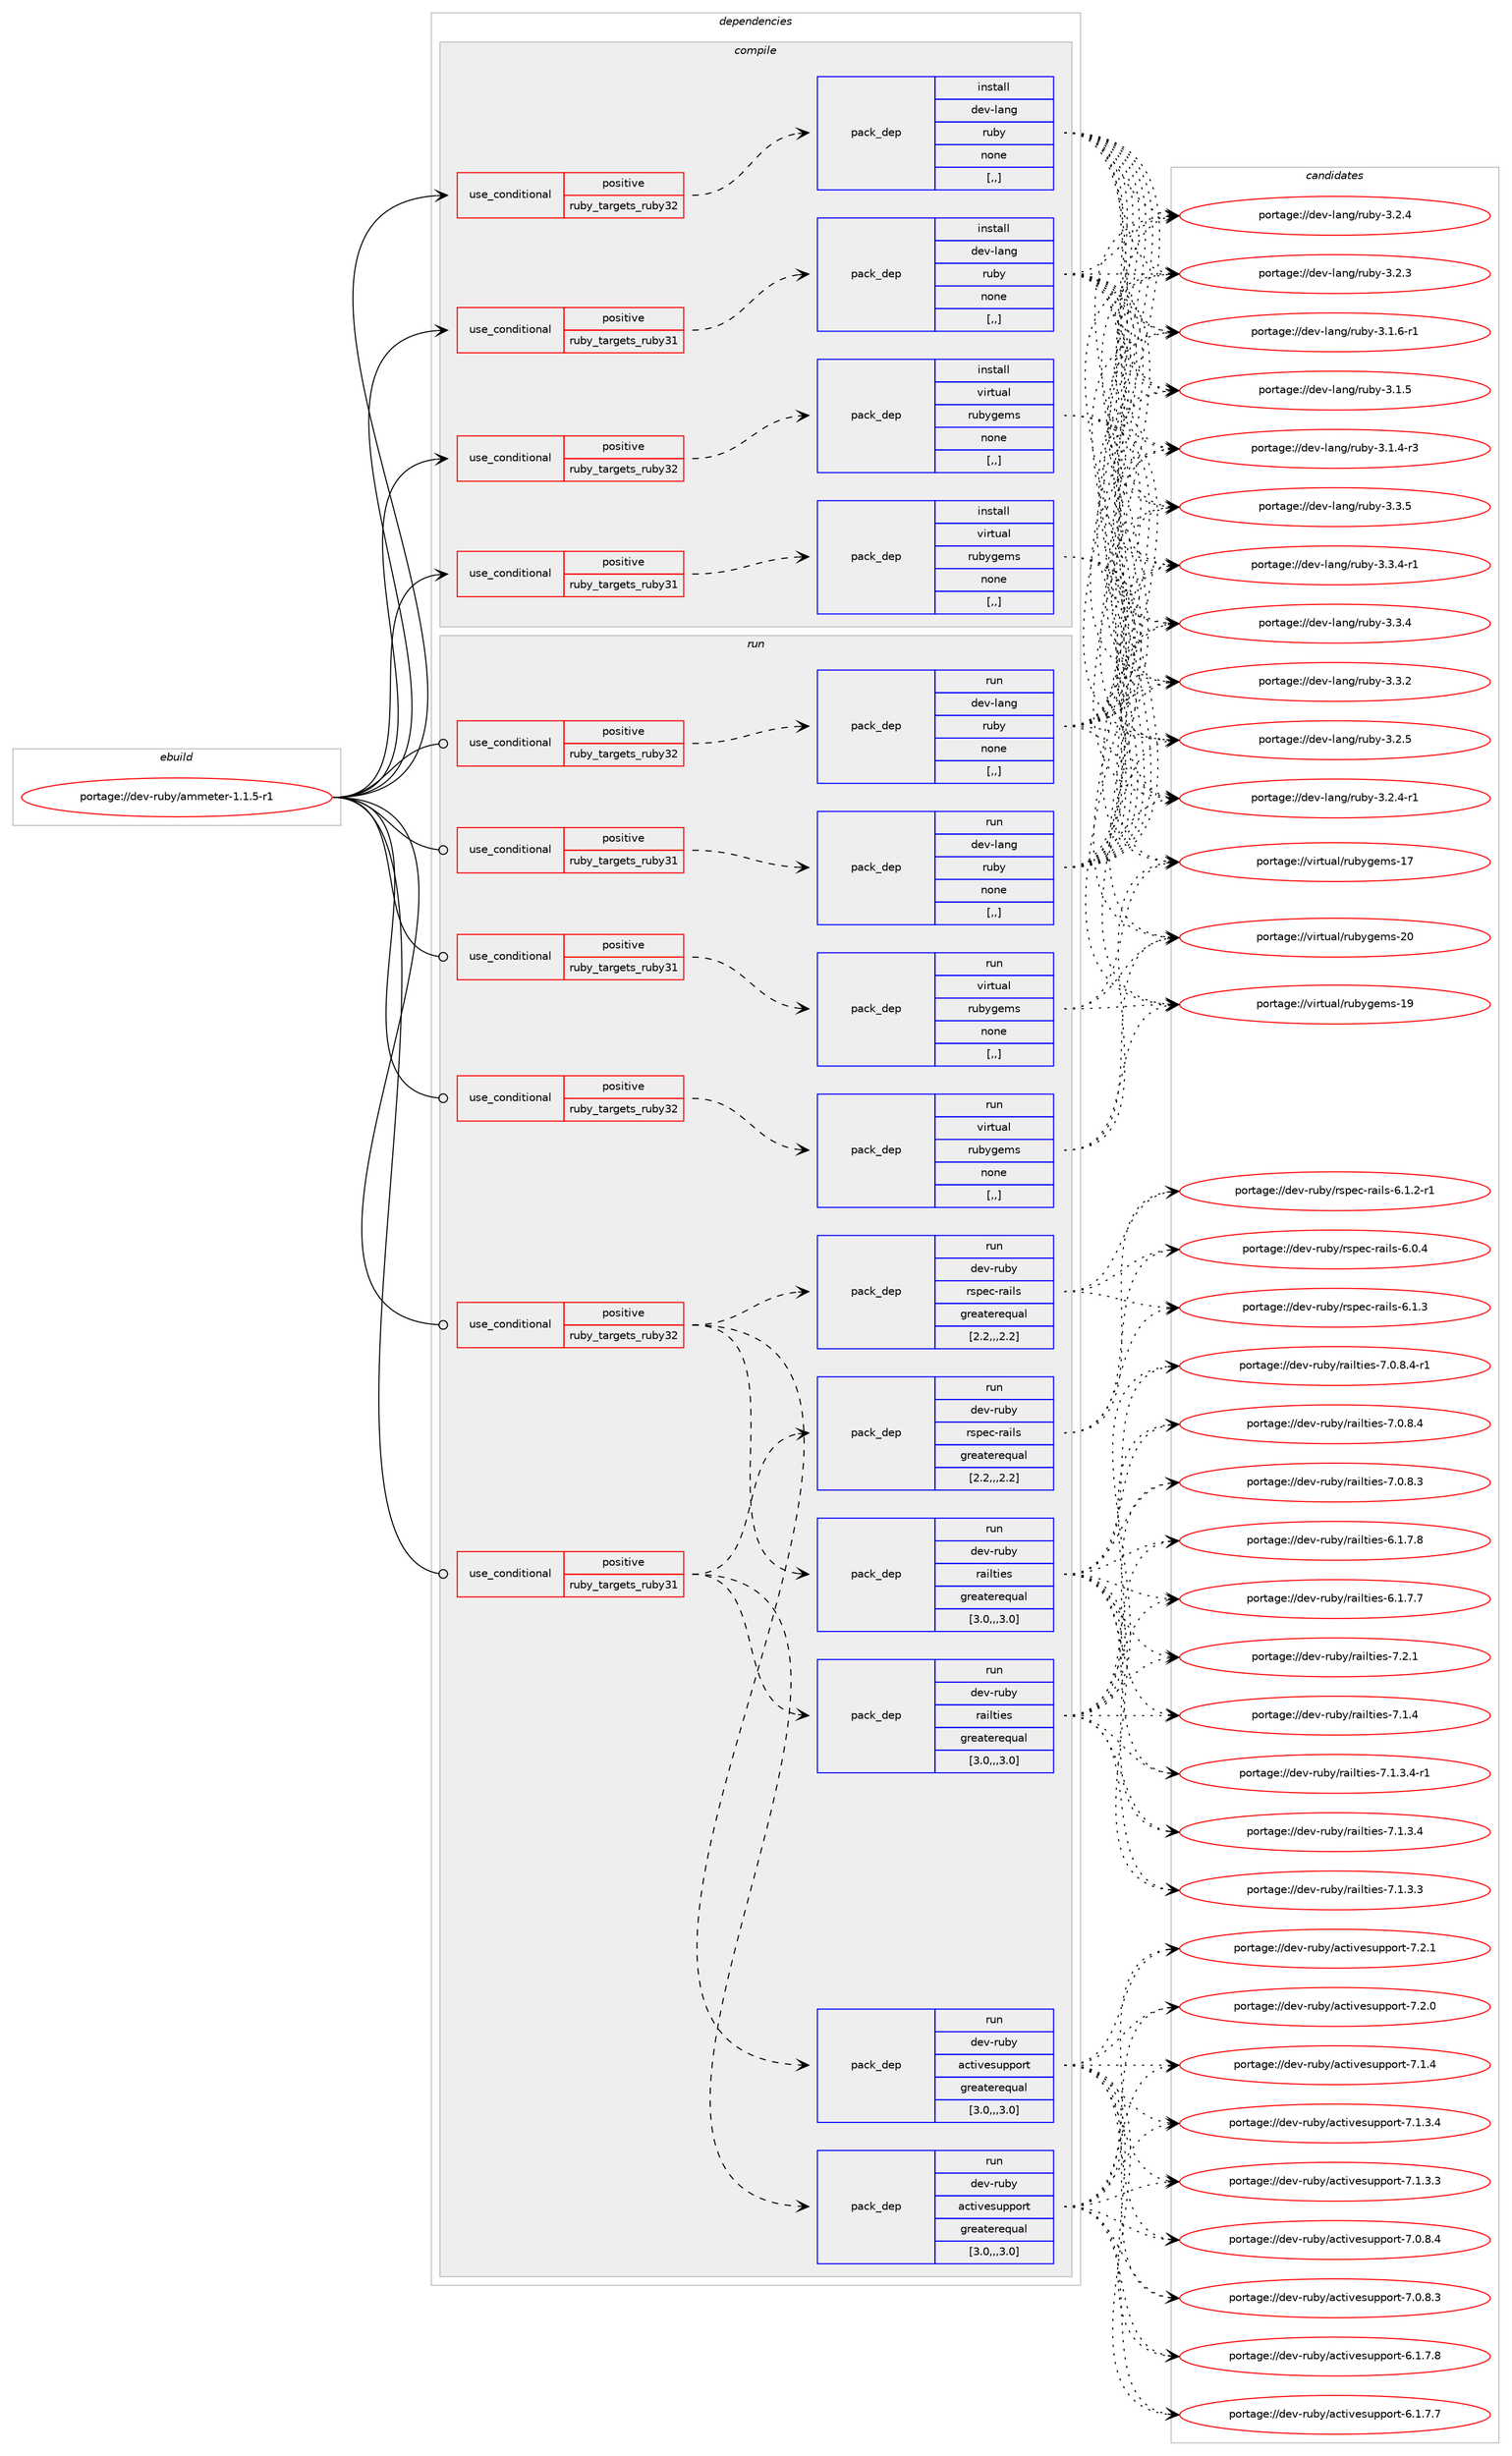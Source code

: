 digraph prolog {

# *************
# Graph options
# *************

newrank=true;
concentrate=true;
compound=true;
graph [rankdir=LR,fontname=Helvetica,fontsize=10,ranksep=1.5];#, ranksep=2.5, nodesep=0.2];
edge  [arrowhead=vee];
node  [fontname=Helvetica,fontsize=10];

# **********
# The ebuild
# **********

subgraph cluster_leftcol {
color=gray;
label=<<i>ebuild</i>>;
id [label="portage://dev-ruby/ammeter-1.1.5-r1", color=red, width=4, href="../dev-ruby/ammeter-1.1.5-r1.svg"];
}

# ****************
# The dependencies
# ****************

subgraph cluster_midcol {
color=gray;
label=<<i>dependencies</i>>;
subgraph cluster_compile {
fillcolor="#eeeeee";
style=filled;
label=<<i>compile</i>>;
subgraph cond174965 {
dependency671709 [label=<<TABLE BORDER="0" CELLBORDER="1" CELLSPACING="0" CELLPADDING="4"><TR><TD ROWSPAN="3" CELLPADDING="10">use_conditional</TD></TR><TR><TD>positive</TD></TR><TR><TD>ruby_targets_ruby31</TD></TR></TABLE>>, shape=none, color=red];
subgraph pack491863 {
dependency671710 [label=<<TABLE BORDER="0" CELLBORDER="1" CELLSPACING="0" CELLPADDING="4" WIDTH="220"><TR><TD ROWSPAN="6" CELLPADDING="30">pack_dep</TD></TR><TR><TD WIDTH="110">install</TD></TR><TR><TD>dev-lang</TD></TR><TR><TD>ruby</TD></TR><TR><TD>none</TD></TR><TR><TD>[,,]</TD></TR></TABLE>>, shape=none, color=blue];
}
dependency671709:e -> dependency671710:w [weight=20,style="dashed",arrowhead="vee"];
}
id:e -> dependency671709:w [weight=20,style="solid",arrowhead="vee"];
subgraph cond174966 {
dependency671711 [label=<<TABLE BORDER="0" CELLBORDER="1" CELLSPACING="0" CELLPADDING="4"><TR><TD ROWSPAN="3" CELLPADDING="10">use_conditional</TD></TR><TR><TD>positive</TD></TR><TR><TD>ruby_targets_ruby31</TD></TR></TABLE>>, shape=none, color=red];
subgraph pack491864 {
dependency671712 [label=<<TABLE BORDER="0" CELLBORDER="1" CELLSPACING="0" CELLPADDING="4" WIDTH="220"><TR><TD ROWSPAN="6" CELLPADDING="30">pack_dep</TD></TR><TR><TD WIDTH="110">install</TD></TR><TR><TD>virtual</TD></TR><TR><TD>rubygems</TD></TR><TR><TD>none</TD></TR><TR><TD>[,,]</TD></TR></TABLE>>, shape=none, color=blue];
}
dependency671711:e -> dependency671712:w [weight=20,style="dashed",arrowhead="vee"];
}
id:e -> dependency671711:w [weight=20,style="solid",arrowhead="vee"];
subgraph cond174967 {
dependency671713 [label=<<TABLE BORDER="0" CELLBORDER="1" CELLSPACING="0" CELLPADDING="4"><TR><TD ROWSPAN="3" CELLPADDING="10">use_conditional</TD></TR><TR><TD>positive</TD></TR><TR><TD>ruby_targets_ruby32</TD></TR></TABLE>>, shape=none, color=red];
subgraph pack491865 {
dependency671714 [label=<<TABLE BORDER="0" CELLBORDER="1" CELLSPACING="0" CELLPADDING="4" WIDTH="220"><TR><TD ROWSPAN="6" CELLPADDING="30">pack_dep</TD></TR><TR><TD WIDTH="110">install</TD></TR><TR><TD>dev-lang</TD></TR><TR><TD>ruby</TD></TR><TR><TD>none</TD></TR><TR><TD>[,,]</TD></TR></TABLE>>, shape=none, color=blue];
}
dependency671713:e -> dependency671714:w [weight=20,style="dashed",arrowhead="vee"];
}
id:e -> dependency671713:w [weight=20,style="solid",arrowhead="vee"];
subgraph cond174968 {
dependency671715 [label=<<TABLE BORDER="0" CELLBORDER="1" CELLSPACING="0" CELLPADDING="4"><TR><TD ROWSPAN="3" CELLPADDING="10">use_conditional</TD></TR><TR><TD>positive</TD></TR><TR><TD>ruby_targets_ruby32</TD></TR></TABLE>>, shape=none, color=red];
subgraph pack491866 {
dependency671716 [label=<<TABLE BORDER="0" CELLBORDER="1" CELLSPACING="0" CELLPADDING="4" WIDTH="220"><TR><TD ROWSPAN="6" CELLPADDING="30">pack_dep</TD></TR><TR><TD WIDTH="110">install</TD></TR><TR><TD>virtual</TD></TR><TR><TD>rubygems</TD></TR><TR><TD>none</TD></TR><TR><TD>[,,]</TD></TR></TABLE>>, shape=none, color=blue];
}
dependency671715:e -> dependency671716:w [weight=20,style="dashed",arrowhead="vee"];
}
id:e -> dependency671715:w [weight=20,style="solid",arrowhead="vee"];
}
subgraph cluster_compileandrun {
fillcolor="#eeeeee";
style=filled;
label=<<i>compile and run</i>>;
}
subgraph cluster_run {
fillcolor="#eeeeee";
style=filled;
label=<<i>run</i>>;
subgraph cond174969 {
dependency671717 [label=<<TABLE BORDER="0" CELLBORDER="1" CELLSPACING="0" CELLPADDING="4"><TR><TD ROWSPAN="3" CELLPADDING="10">use_conditional</TD></TR><TR><TD>positive</TD></TR><TR><TD>ruby_targets_ruby31</TD></TR></TABLE>>, shape=none, color=red];
subgraph pack491867 {
dependency671718 [label=<<TABLE BORDER="0" CELLBORDER="1" CELLSPACING="0" CELLPADDING="4" WIDTH="220"><TR><TD ROWSPAN="6" CELLPADDING="30">pack_dep</TD></TR><TR><TD WIDTH="110">run</TD></TR><TR><TD>dev-lang</TD></TR><TR><TD>ruby</TD></TR><TR><TD>none</TD></TR><TR><TD>[,,]</TD></TR></TABLE>>, shape=none, color=blue];
}
dependency671717:e -> dependency671718:w [weight=20,style="dashed",arrowhead="vee"];
}
id:e -> dependency671717:w [weight=20,style="solid",arrowhead="odot"];
subgraph cond174970 {
dependency671719 [label=<<TABLE BORDER="0" CELLBORDER="1" CELLSPACING="0" CELLPADDING="4"><TR><TD ROWSPAN="3" CELLPADDING="10">use_conditional</TD></TR><TR><TD>positive</TD></TR><TR><TD>ruby_targets_ruby31</TD></TR></TABLE>>, shape=none, color=red];
subgraph pack491868 {
dependency671720 [label=<<TABLE BORDER="0" CELLBORDER="1" CELLSPACING="0" CELLPADDING="4" WIDTH="220"><TR><TD ROWSPAN="6" CELLPADDING="30">pack_dep</TD></TR><TR><TD WIDTH="110">run</TD></TR><TR><TD>dev-ruby</TD></TR><TR><TD>activesupport</TD></TR><TR><TD>greaterequal</TD></TR><TR><TD>[3.0,,,3.0]</TD></TR></TABLE>>, shape=none, color=blue];
}
dependency671719:e -> dependency671720:w [weight=20,style="dashed",arrowhead="vee"];
subgraph pack491869 {
dependency671721 [label=<<TABLE BORDER="0" CELLBORDER="1" CELLSPACING="0" CELLPADDING="4" WIDTH="220"><TR><TD ROWSPAN="6" CELLPADDING="30">pack_dep</TD></TR><TR><TD WIDTH="110">run</TD></TR><TR><TD>dev-ruby</TD></TR><TR><TD>railties</TD></TR><TR><TD>greaterequal</TD></TR><TR><TD>[3.0,,,3.0]</TD></TR></TABLE>>, shape=none, color=blue];
}
dependency671719:e -> dependency671721:w [weight=20,style="dashed",arrowhead="vee"];
subgraph pack491870 {
dependency671722 [label=<<TABLE BORDER="0" CELLBORDER="1" CELLSPACING="0" CELLPADDING="4" WIDTH="220"><TR><TD ROWSPAN="6" CELLPADDING="30">pack_dep</TD></TR><TR><TD WIDTH="110">run</TD></TR><TR><TD>dev-ruby</TD></TR><TR><TD>rspec-rails</TD></TR><TR><TD>greaterequal</TD></TR><TR><TD>[2.2,,,2.2]</TD></TR></TABLE>>, shape=none, color=blue];
}
dependency671719:e -> dependency671722:w [weight=20,style="dashed",arrowhead="vee"];
}
id:e -> dependency671719:w [weight=20,style="solid",arrowhead="odot"];
subgraph cond174971 {
dependency671723 [label=<<TABLE BORDER="0" CELLBORDER="1" CELLSPACING="0" CELLPADDING="4"><TR><TD ROWSPAN="3" CELLPADDING="10">use_conditional</TD></TR><TR><TD>positive</TD></TR><TR><TD>ruby_targets_ruby31</TD></TR></TABLE>>, shape=none, color=red];
subgraph pack491871 {
dependency671724 [label=<<TABLE BORDER="0" CELLBORDER="1" CELLSPACING="0" CELLPADDING="4" WIDTH="220"><TR><TD ROWSPAN="6" CELLPADDING="30">pack_dep</TD></TR><TR><TD WIDTH="110">run</TD></TR><TR><TD>virtual</TD></TR><TR><TD>rubygems</TD></TR><TR><TD>none</TD></TR><TR><TD>[,,]</TD></TR></TABLE>>, shape=none, color=blue];
}
dependency671723:e -> dependency671724:w [weight=20,style="dashed",arrowhead="vee"];
}
id:e -> dependency671723:w [weight=20,style="solid",arrowhead="odot"];
subgraph cond174972 {
dependency671725 [label=<<TABLE BORDER="0" CELLBORDER="1" CELLSPACING="0" CELLPADDING="4"><TR><TD ROWSPAN="3" CELLPADDING="10">use_conditional</TD></TR><TR><TD>positive</TD></TR><TR><TD>ruby_targets_ruby32</TD></TR></TABLE>>, shape=none, color=red];
subgraph pack491872 {
dependency671726 [label=<<TABLE BORDER="0" CELLBORDER="1" CELLSPACING="0" CELLPADDING="4" WIDTH="220"><TR><TD ROWSPAN="6" CELLPADDING="30">pack_dep</TD></TR><TR><TD WIDTH="110">run</TD></TR><TR><TD>dev-lang</TD></TR><TR><TD>ruby</TD></TR><TR><TD>none</TD></TR><TR><TD>[,,]</TD></TR></TABLE>>, shape=none, color=blue];
}
dependency671725:e -> dependency671726:w [weight=20,style="dashed",arrowhead="vee"];
}
id:e -> dependency671725:w [weight=20,style="solid",arrowhead="odot"];
subgraph cond174973 {
dependency671727 [label=<<TABLE BORDER="0" CELLBORDER="1" CELLSPACING="0" CELLPADDING="4"><TR><TD ROWSPAN="3" CELLPADDING="10">use_conditional</TD></TR><TR><TD>positive</TD></TR><TR><TD>ruby_targets_ruby32</TD></TR></TABLE>>, shape=none, color=red];
subgraph pack491873 {
dependency671728 [label=<<TABLE BORDER="0" CELLBORDER="1" CELLSPACING="0" CELLPADDING="4" WIDTH="220"><TR><TD ROWSPAN="6" CELLPADDING="30">pack_dep</TD></TR><TR><TD WIDTH="110">run</TD></TR><TR><TD>dev-ruby</TD></TR><TR><TD>activesupport</TD></TR><TR><TD>greaterequal</TD></TR><TR><TD>[3.0,,,3.0]</TD></TR></TABLE>>, shape=none, color=blue];
}
dependency671727:e -> dependency671728:w [weight=20,style="dashed",arrowhead="vee"];
subgraph pack491874 {
dependency671729 [label=<<TABLE BORDER="0" CELLBORDER="1" CELLSPACING="0" CELLPADDING="4" WIDTH="220"><TR><TD ROWSPAN="6" CELLPADDING="30">pack_dep</TD></TR><TR><TD WIDTH="110">run</TD></TR><TR><TD>dev-ruby</TD></TR><TR><TD>railties</TD></TR><TR><TD>greaterequal</TD></TR><TR><TD>[3.0,,,3.0]</TD></TR></TABLE>>, shape=none, color=blue];
}
dependency671727:e -> dependency671729:w [weight=20,style="dashed",arrowhead="vee"];
subgraph pack491875 {
dependency671730 [label=<<TABLE BORDER="0" CELLBORDER="1" CELLSPACING="0" CELLPADDING="4" WIDTH="220"><TR><TD ROWSPAN="6" CELLPADDING="30">pack_dep</TD></TR><TR><TD WIDTH="110">run</TD></TR><TR><TD>dev-ruby</TD></TR><TR><TD>rspec-rails</TD></TR><TR><TD>greaterequal</TD></TR><TR><TD>[2.2,,,2.2]</TD></TR></TABLE>>, shape=none, color=blue];
}
dependency671727:e -> dependency671730:w [weight=20,style="dashed",arrowhead="vee"];
}
id:e -> dependency671727:w [weight=20,style="solid",arrowhead="odot"];
subgraph cond174974 {
dependency671731 [label=<<TABLE BORDER="0" CELLBORDER="1" CELLSPACING="0" CELLPADDING="4"><TR><TD ROWSPAN="3" CELLPADDING="10">use_conditional</TD></TR><TR><TD>positive</TD></TR><TR><TD>ruby_targets_ruby32</TD></TR></TABLE>>, shape=none, color=red];
subgraph pack491876 {
dependency671732 [label=<<TABLE BORDER="0" CELLBORDER="1" CELLSPACING="0" CELLPADDING="4" WIDTH="220"><TR><TD ROWSPAN="6" CELLPADDING="30">pack_dep</TD></TR><TR><TD WIDTH="110">run</TD></TR><TR><TD>virtual</TD></TR><TR><TD>rubygems</TD></TR><TR><TD>none</TD></TR><TR><TD>[,,]</TD></TR></TABLE>>, shape=none, color=blue];
}
dependency671731:e -> dependency671732:w [weight=20,style="dashed",arrowhead="vee"];
}
id:e -> dependency671731:w [weight=20,style="solid",arrowhead="odot"];
}
}

# **************
# The candidates
# **************

subgraph cluster_choices {
rank=same;
color=gray;
label=<<i>candidates</i>>;

subgraph choice491863 {
color=black;
nodesep=1;
choice10010111845108971101034711411798121455146514653 [label="portage://dev-lang/ruby-3.3.5", color=red, width=4,href="../dev-lang/ruby-3.3.5.svg"];
choice100101118451089711010347114117981214551465146524511449 [label="portage://dev-lang/ruby-3.3.4-r1", color=red, width=4,href="../dev-lang/ruby-3.3.4-r1.svg"];
choice10010111845108971101034711411798121455146514652 [label="portage://dev-lang/ruby-3.3.4", color=red, width=4,href="../dev-lang/ruby-3.3.4.svg"];
choice10010111845108971101034711411798121455146514650 [label="portage://dev-lang/ruby-3.3.2", color=red, width=4,href="../dev-lang/ruby-3.3.2.svg"];
choice10010111845108971101034711411798121455146504653 [label="portage://dev-lang/ruby-3.2.5", color=red, width=4,href="../dev-lang/ruby-3.2.5.svg"];
choice100101118451089711010347114117981214551465046524511449 [label="portage://dev-lang/ruby-3.2.4-r1", color=red, width=4,href="../dev-lang/ruby-3.2.4-r1.svg"];
choice10010111845108971101034711411798121455146504652 [label="portage://dev-lang/ruby-3.2.4", color=red, width=4,href="../dev-lang/ruby-3.2.4.svg"];
choice10010111845108971101034711411798121455146504651 [label="portage://dev-lang/ruby-3.2.3", color=red, width=4,href="../dev-lang/ruby-3.2.3.svg"];
choice100101118451089711010347114117981214551464946544511449 [label="portage://dev-lang/ruby-3.1.6-r1", color=red, width=4,href="../dev-lang/ruby-3.1.6-r1.svg"];
choice10010111845108971101034711411798121455146494653 [label="portage://dev-lang/ruby-3.1.5", color=red, width=4,href="../dev-lang/ruby-3.1.5.svg"];
choice100101118451089711010347114117981214551464946524511451 [label="portage://dev-lang/ruby-3.1.4-r3", color=red, width=4,href="../dev-lang/ruby-3.1.4-r3.svg"];
dependency671710:e -> choice10010111845108971101034711411798121455146514653:w [style=dotted,weight="100"];
dependency671710:e -> choice100101118451089711010347114117981214551465146524511449:w [style=dotted,weight="100"];
dependency671710:e -> choice10010111845108971101034711411798121455146514652:w [style=dotted,weight="100"];
dependency671710:e -> choice10010111845108971101034711411798121455146514650:w [style=dotted,weight="100"];
dependency671710:e -> choice10010111845108971101034711411798121455146504653:w [style=dotted,weight="100"];
dependency671710:e -> choice100101118451089711010347114117981214551465046524511449:w [style=dotted,weight="100"];
dependency671710:e -> choice10010111845108971101034711411798121455146504652:w [style=dotted,weight="100"];
dependency671710:e -> choice10010111845108971101034711411798121455146504651:w [style=dotted,weight="100"];
dependency671710:e -> choice100101118451089711010347114117981214551464946544511449:w [style=dotted,weight="100"];
dependency671710:e -> choice10010111845108971101034711411798121455146494653:w [style=dotted,weight="100"];
dependency671710:e -> choice100101118451089711010347114117981214551464946524511451:w [style=dotted,weight="100"];
}
subgraph choice491864 {
color=black;
nodesep=1;
choice118105114116117971084711411798121103101109115455048 [label="portage://virtual/rubygems-20", color=red, width=4,href="../virtual/rubygems-20.svg"];
choice118105114116117971084711411798121103101109115454957 [label="portage://virtual/rubygems-19", color=red, width=4,href="../virtual/rubygems-19.svg"];
choice118105114116117971084711411798121103101109115454955 [label="portage://virtual/rubygems-17", color=red, width=4,href="../virtual/rubygems-17.svg"];
dependency671712:e -> choice118105114116117971084711411798121103101109115455048:w [style=dotted,weight="100"];
dependency671712:e -> choice118105114116117971084711411798121103101109115454957:w [style=dotted,weight="100"];
dependency671712:e -> choice118105114116117971084711411798121103101109115454955:w [style=dotted,weight="100"];
}
subgraph choice491865 {
color=black;
nodesep=1;
choice10010111845108971101034711411798121455146514653 [label="portage://dev-lang/ruby-3.3.5", color=red, width=4,href="../dev-lang/ruby-3.3.5.svg"];
choice100101118451089711010347114117981214551465146524511449 [label="portage://dev-lang/ruby-3.3.4-r1", color=red, width=4,href="../dev-lang/ruby-3.3.4-r1.svg"];
choice10010111845108971101034711411798121455146514652 [label="portage://dev-lang/ruby-3.3.4", color=red, width=4,href="../dev-lang/ruby-3.3.4.svg"];
choice10010111845108971101034711411798121455146514650 [label="portage://dev-lang/ruby-3.3.2", color=red, width=4,href="../dev-lang/ruby-3.3.2.svg"];
choice10010111845108971101034711411798121455146504653 [label="portage://dev-lang/ruby-3.2.5", color=red, width=4,href="../dev-lang/ruby-3.2.5.svg"];
choice100101118451089711010347114117981214551465046524511449 [label="portage://dev-lang/ruby-3.2.4-r1", color=red, width=4,href="../dev-lang/ruby-3.2.4-r1.svg"];
choice10010111845108971101034711411798121455146504652 [label="portage://dev-lang/ruby-3.2.4", color=red, width=4,href="../dev-lang/ruby-3.2.4.svg"];
choice10010111845108971101034711411798121455146504651 [label="portage://dev-lang/ruby-3.2.3", color=red, width=4,href="../dev-lang/ruby-3.2.3.svg"];
choice100101118451089711010347114117981214551464946544511449 [label="portage://dev-lang/ruby-3.1.6-r1", color=red, width=4,href="../dev-lang/ruby-3.1.6-r1.svg"];
choice10010111845108971101034711411798121455146494653 [label="portage://dev-lang/ruby-3.1.5", color=red, width=4,href="../dev-lang/ruby-3.1.5.svg"];
choice100101118451089711010347114117981214551464946524511451 [label="portage://dev-lang/ruby-3.1.4-r3", color=red, width=4,href="../dev-lang/ruby-3.1.4-r3.svg"];
dependency671714:e -> choice10010111845108971101034711411798121455146514653:w [style=dotted,weight="100"];
dependency671714:e -> choice100101118451089711010347114117981214551465146524511449:w [style=dotted,weight="100"];
dependency671714:e -> choice10010111845108971101034711411798121455146514652:w [style=dotted,weight="100"];
dependency671714:e -> choice10010111845108971101034711411798121455146514650:w [style=dotted,weight="100"];
dependency671714:e -> choice10010111845108971101034711411798121455146504653:w [style=dotted,weight="100"];
dependency671714:e -> choice100101118451089711010347114117981214551465046524511449:w [style=dotted,weight="100"];
dependency671714:e -> choice10010111845108971101034711411798121455146504652:w [style=dotted,weight="100"];
dependency671714:e -> choice10010111845108971101034711411798121455146504651:w [style=dotted,weight="100"];
dependency671714:e -> choice100101118451089711010347114117981214551464946544511449:w [style=dotted,weight="100"];
dependency671714:e -> choice10010111845108971101034711411798121455146494653:w [style=dotted,weight="100"];
dependency671714:e -> choice100101118451089711010347114117981214551464946524511451:w [style=dotted,weight="100"];
}
subgraph choice491866 {
color=black;
nodesep=1;
choice118105114116117971084711411798121103101109115455048 [label="portage://virtual/rubygems-20", color=red, width=4,href="../virtual/rubygems-20.svg"];
choice118105114116117971084711411798121103101109115454957 [label="portage://virtual/rubygems-19", color=red, width=4,href="../virtual/rubygems-19.svg"];
choice118105114116117971084711411798121103101109115454955 [label="portage://virtual/rubygems-17", color=red, width=4,href="../virtual/rubygems-17.svg"];
dependency671716:e -> choice118105114116117971084711411798121103101109115455048:w [style=dotted,weight="100"];
dependency671716:e -> choice118105114116117971084711411798121103101109115454957:w [style=dotted,weight="100"];
dependency671716:e -> choice118105114116117971084711411798121103101109115454955:w [style=dotted,weight="100"];
}
subgraph choice491867 {
color=black;
nodesep=1;
choice10010111845108971101034711411798121455146514653 [label="portage://dev-lang/ruby-3.3.5", color=red, width=4,href="../dev-lang/ruby-3.3.5.svg"];
choice100101118451089711010347114117981214551465146524511449 [label="portage://dev-lang/ruby-3.3.4-r1", color=red, width=4,href="../dev-lang/ruby-3.3.4-r1.svg"];
choice10010111845108971101034711411798121455146514652 [label="portage://dev-lang/ruby-3.3.4", color=red, width=4,href="../dev-lang/ruby-3.3.4.svg"];
choice10010111845108971101034711411798121455146514650 [label="portage://dev-lang/ruby-3.3.2", color=red, width=4,href="../dev-lang/ruby-3.3.2.svg"];
choice10010111845108971101034711411798121455146504653 [label="portage://dev-lang/ruby-3.2.5", color=red, width=4,href="../dev-lang/ruby-3.2.5.svg"];
choice100101118451089711010347114117981214551465046524511449 [label="portage://dev-lang/ruby-3.2.4-r1", color=red, width=4,href="../dev-lang/ruby-3.2.4-r1.svg"];
choice10010111845108971101034711411798121455146504652 [label="portage://dev-lang/ruby-3.2.4", color=red, width=4,href="../dev-lang/ruby-3.2.4.svg"];
choice10010111845108971101034711411798121455146504651 [label="portage://dev-lang/ruby-3.2.3", color=red, width=4,href="../dev-lang/ruby-3.2.3.svg"];
choice100101118451089711010347114117981214551464946544511449 [label="portage://dev-lang/ruby-3.1.6-r1", color=red, width=4,href="../dev-lang/ruby-3.1.6-r1.svg"];
choice10010111845108971101034711411798121455146494653 [label="portage://dev-lang/ruby-3.1.5", color=red, width=4,href="../dev-lang/ruby-3.1.5.svg"];
choice100101118451089711010347114117981214551464946524511451 [label="portage://dev-lang/ruby-3.1.4-r3", color=red, width=4,href="../dev-lang/ruby-3.1.4-r3.svg"];
dependency671718:e -> choice10010111845108971101034711411798121455146514653:w [style=dotted,weight="100"];
dependency671718:e -> choice100101118451089711010347114117981214551465146524511449:w [style=dotted,weight="100"];
dependency671718:e -> choice10010111845108971101034711411798121455146514652:w [style=dotted,weight="100"];
dependency671718:e -> choice10010111845108971101034711411798121455146514650:w [style=dotted,weight="100"];
dependency671718:e -> choice10010111845108971101034711411798121455146504653:w [style=dotted,weight="100"];
dependency671718:e -> choice100101118451089711010347114117981214551465046524511449:w [style=dotted,weight="100"];
dependency671718:e -> choice10010111845108971101034711411798121455146504652:w [style=dotted,weight="100"];
dependency671718:e -> choice10010111845108971101034711411798121455146504651:w [style=dotted,weight="100"];
dependency671718:e -> choice100101118451089711010347114117981214551464946544511449:w [style=dotted,weight="100"];
dependency671718:e -> choice10010111845108971101034711411798121455146494653:w [style=dotted,weight="100"];
dependency671718:e -> choice100101118451089711010347114117981214551464946524511451:w [style=dotted,weight="100"];
}
subgraph choice491868 {
color=black;
nodesep=1;
choice1001011184511411798121479799116105118101115117112112111114116455546504649 [label="portage://dev-ruby/activesupport-7.2.1", color=red, width=4,href="../dev-ruby/activesupport-7.2.1.svg"];
choice1001011184511411798121479799116105118101115117112112111114116455546504648 [label="portage://dev-ruby/activesupport-7.2.0", color=red, width=4,href="../dev-ruby/activesupport-7.2.0.svg"];
choice1001011184511411798121479799116105118101115117112112111114116455546494652 [label="portage://dev-ruby/activesupport-7.1.4", color=red, width=4,href="../dev-ruby/activesupport-7.1.4.svg"];
choice10010111845114117981214797991161051181011151171121121111141164555464946514652 [label="portage://dev-ruby/activesupport-7.1.3.4", color=red, width=4,href="../dev-ruby/activesupport-7.1.3.4.svg"];
choice10010111845114117981214797991161051181011151171121121111141164555464946514651 [label="portage://dev-ruby/activesupport-7.1.3.3", color=red, width=4,href="../dev-ruby/activesupport-7.1.3.3.svg"];
choice10010111845114117981214797991161051181011151171121121111141164555464846564652 [label="portage://dev-ruby/activesupport-7.0.8.4", color=red, width=4,href="../dev-ruby/activesupport-7.0.8.4.svg"];
choice10010111845114117981214797991161051181011151171121121111141164555464846564651 [label="portage://dev-ruby/activesupport-7.0.8.3", color=red, width=4,href="../dev-ruby/activesupport-7.0.8.3.svg"];
choice10010111845114117981214797991161051181011151171121121111141164554464946554656 [label="portage://dev-ruby/activesupport-6.1.7.8", color=red, width=4,href="../dev-ruby/activesupport-6.1.7.8.svg"];
choice10010111845114117981214797991161051181011151171121121111141164554464946554655 [label="portage://dev-ruby/activesupport-6.1.7.7", color=red, width=4,href="../dev-ruby/activesupport-6.1.7.7.svg"];
dependency671720:e -> choice1001011184511411798121479799116105118101115117112112111114116455546504649:w [style=dotted,weight="100"];
dependency671720:e -> choice1001011184511411798121479799116105118101115117112112111114116455546504648:w [style=dotted,weight="100"];
dependency671720:e -> choice1001011184511411798121479799116105118101115117112112111114116455546494652:w [style=dotted,weight="100"];
dependency671720:e -> choice10010111845114117981214797991161051181011151171121121111141164555464946514652:w [style=dotted,weight="100"];
dependency671720:e -> choice10010111845114117981214797991161051181011151171121121111141164555464946514651:w [style=dotted,weight="100"];
dependency671720:e -> choice10010111845114117981214797991161051181011151171121121111141164555464846564652:w [style=dotted,weight="100"];
dependency671720:e -> choice10010111845114117981214797991161051181011151171121121111141164555464846564651:w [style=dotted,weight="100"];
dependency671720:e -> choice10010111845114117981214797991161051181011151171121121111141164554464946554656:w [style=dotted,weight="100"];
dependency671720:e -> choice10010111845114117981214797991161051181011151171121121111141164554464946554655:w [style=dotted,weight="100"];
}
subgraph choice491869 {
color=black;
nodesep=1;
choice10010111845114117981214711497105108116105101115455546504649 [label="portage://dev-ruby/railties-7.2.1", color=red, width=4,href="../dev-ruby/railties-7.2.1.svg"];
choice10010111845114117981214711497105108116105101115455546494652 [label="portage://dev-ruby/railties-7.1.4", color=red, width=4,href="../dev-ruby/railties-7.1.4.svg"];
choice1001011184511411798121471149710510811610510111545554649465146524511449 [label="portage://dev-ruby/railties-7.1.3.4-r1", color=red, width=4,href="../dev-ruby/railties-7.1.3.4-r1.svg"];
choice100101118451141179812147114971051081161051011154555464946514652 [label="portage://dev-ruby/railties-7.1.3.4", color=red, width=4,href="../dev-ruby/railties-7.1.3.4.svg"];
choice100101118451141179812147114971051081161051011154555464946514651 [label="portage://dev-ruby/railties-7.1.3.3", color=red, width=4,href="../dev-ruby/railties-7.1.3.3.svg"];
choice1001011184511411798121471149710510811610510111545554648465646524511449 [label="portage://dev-ruby/railties-7.0.8.4-r1", color=red, width=4,href="../dev-ruby/railties-7.0.8.4-r1.svg"];
choice100101118451141179812147114971051081161051011154555464846564652 [label="portage://dev-ruby/railties-7.0.8.4", color=red, width=4,href="../dev-ruby/railties-7.0.8.4.svg"];
choice100101118451141179812147114971051081161051011154555464846564651 [label="portage://dev-ruby/railties-7.0.8.3", color=red, width=4,href="../dev-ruby/railties-7.0.8.3.svg"];
choice100101118451141179812147114971051081161051011154554464946554656 [label="portage://dev-ruby/railties-6.1.7.8", color=red, width=4,href="../dev-ruby/railties-6.1.7.8.svg"];
choice100101118451141179812147114971051081161051011154554464946554655 [label="portage://dev-ruby/railties-6.1.7.7", color=red, width=4,href="../dev-ruby/railties-6.1.7.7.svg"];
dependency671721:e -> choice10010111845114117981214711497105108116105101115455546504649:w [style=dotted,weight="100"];
dependency671721:e -> choice10010111845114117981214711497105108116105101115455546494652:w [style=dotted,weight="100"];
dependency671721:e -> choice1001011184511411798121471149710510811610510111545554649465146524511449:w [style=dotted,weight="100"];
dependency671721:e -> choice100101118451141179812147114971051081161051011154555464946514652:w [style=dotted,weight="100"];
dependency671721:e -> choice100101118451141179812147114971051081161051011154555464946514651:w [style=dotted,weight="100"];
dependency671721:e -> choice1001011184511411798121471149710510811610510111545554648465646524511449:w [style=dotted,weight="100"];
dependency671721:e -> choice100101118451141179812147114971051081161051011154555464846564652:w [style=dotted,weight="100"];
dependency671721:e -> choice100101118451141179812147114971051081161051011154555464846564651:w [style=dotted,weight="100"];
dependency671721:e -> choice100101118451141179812147114971051081161051011154554464946554656:w [style=dotted,weight="100"];
dependency671721:e -> choice100101118451141179812147114971051081161051011154554464946554655:w [style=dotted,weight="100"];
}
subgraph choice491870 {
color=black;
nodesep=1;
choice100101118451141179812147114115112101994511497105108115455446494651 [label="portage://dev-ruby/rspec-rails-6.1.3", color=red, width=4,href="../dev-ruby/rspec-rails-6.1.3.svg"];
choice1001011184511411798121471141151121019945114971051081154554464946504511449 [label="portage://dev-ruby/rspec-rails-6.1.2-r1", color=red, width=4,href="../dev-ruby/rspec-rails-6.1.2-r1.svg"];
choice100101118451141179812147114115112101994511497105108115455446484652 [label="portage://dev-ruby/rspec-rails-6.0.4", color=red, width=4,href="../dev-ruby/rspec-rails-6.0.4.svg"];
dependency671722:e -> choice100101118451141179812147114115112101994511497105108115455446494651:w [style=dotted,weight="100"];
dependency671722:e -> choice1001011184511411798121471141151121019945114971051081154554464946504511449:w [style=dotted,weight="100"];
dependency671722:e -> choice100101118451141179812147114115112101994511497105108115455446484652:w [style=dotted,weight="100"];
}
subgraph choice491871 {
color=black;
nodesep=1;
choice118105114116117971084711411798121103101109115455048 [label="portage://virtual/rubygems-20", color=red, width=4,href="../virtual/rubygems-20.svg"];
choice118105114116117971084711411798121103101109115454957 [label="portage://virtual/rubygems-19", color=red, width=4,href="../virtual/rubygems-19.svg"];
choice118105114116117971084711411798121103101109115454955 [label="portage://virtual/rubygems-17", color=red, width=4,href="../virtual/rubygems-17.svg"];
dependency671724:e -> choice118105114116117971084711411798121103101109115455048:w [style=dotted,weight="100"];
dependency671724:e -> choice118105114116117971084711411798121103101109115454957:w [style=dotted,weight="100"];
dependency671724:e -> choice118105114116117971084711411798121103101109115454955:w [style=dotted,weight="100"];
}
subgraph choice491872 {
color=black;
nodesep=1;
choice10010111845108971101034711411798121455146514653 [label="portage://dev-lang/ruby-3.3.5", color=red, width=4,href="../dev-lang/ruby-3.3.5.svg"];
choice100101118451089711010347114117981214551465146524511449 [label="portage://dev-lang/ruby-3.3.4-r1", color=red, width=4,href="../dev-lang/ruby-3.3.4-r1.svg"];
choice10010111845108971101034711411798121455146514652 [label="portage://dev-lang/ruby-3.3.4", color=red, width=4,href="../dev-lang/ruby-3.3.4.svg"];
choice10010111845108971101034711411798121455146514650 [label="portage://dev-lang/ruby-3.3.2", color=red, width=4,href="../dev-lang/ruby-3.3.2.svg"];
choice10010111845108971101034711411798121455146504653 [label="portage://dev-lang/ruby-3.2.5", color=red, width=4,href="../dev-lang/ruby-3.2.5.svg"];
choice100101118451089711010347114117981214551465046524511449 [label="portage://dev-lang/ruby-3.2.4-r1", color=red, width=4,href="../dev-lang/ruby-3.2.4-r1.svg"];
choice10010111845108971101034711411798121455146504652 [label="portage://dev-lang/ruby-3.2.4", color=red, width=4,href="../dev-lang/ruby-3.2.4.svg"];
choice10010111845108971101034711411798121455146504651 [label="portage://dev-lang/ruby-3.2.3", color=red, width=4,href="../dev-lang/ruby-3.2.3.svg"];
choice100101118451089711010347114117981214551464946544511449 [label="portage://dev-lang/ruby-3.1.6-r1", color=red, width=4,href="../dev-lang/ruby-3.1.6-r1.svg"];
choice10010111845108971101034711411798121455146494653 [label="portage://dev-lang/ruby-3.1.5", color=red, width=4,href="../dev-lang/ruby-3.1.5.svg"];
choice100101118451089711010347114117981214551464946524511451 [label="portage://dev-lang/ruby-3.1.4-r3", color=red, width=4,href="../dev-lang/ruby-3.1.4-r3.svg"];
dependency671726:e -> choice10010111845108971101034711411798121455146514653:w [style=dotted,weight="100"];
dependency671726:e -> choice100101118451089711010347114117981214551465146524511449:w [style=dotted,weight="100"];
dependency671726:e -> choice10010111845108971101034711411798121455146514652:w [style=dotted,weight="100"];
dependency671726:e -> choice10010111845108971101034711411798121455146514650:w [style=dotted,weight="100"];
dependency671726:e -> choice10010111845108971101034711411798121455146504653:w [style=dotted,weight="100"];
dependency671726:e -> choice100101118451089711010347114117981214551465046524511449:w [style=dotted,weight="100"];
dependency671726:e -> choice10010111845108971101034711411798121455146504652:w [style=dotted,weight="100"];
dependency671726:e -> choice10010111845108971101034711411798121455146504651:w [style=dotted,weight="100"];
dependency671726:e -> choice100101118451089711010347114117981214551464946544511449:w [style=dotted,weight="100"];
dependency671726:e -> choice10010111845108971101034711411798121455146494653:w [style=dotted,weight="100"];
dependency671726:e -> choice100101118451089711010347114117981214551464946524511451:w [style=dotted,weight="100"];
}
subgraph choice491873 {
color=black;
nodesep=1;
choice1001011184511411798121479799116105118101115117112112111114116455546504649 [label="portage://dev-ruby/activesupport-7.2.1", color=red, width=4,href="../dev-ruby/activesupport-7.2.1.svg"];
choice1001011184511411798121479799116105118101115117112112111114116455546504648 [label="portage://dev-ruby/activesupport-7.2.0", color=red, width=4,href="../dev-ruby/activesupport-7.2.0.svg"];
choice1001011184511411798121479799116105118101115117112112111114116455546494652 [label="portage://dev-ruby/activesupport-7.1.4", color=red, width=4,href="../dev-ruby/activesupport-7.1.4.svg"];
choice10010111845114117981214797991161051181011151171121121111141164555464946514652 [label="portage://dev-ruby/activesupport-7.1.3.4", color=red, width=4,href="../dev-ruby/activesupport-7.1.3.4.svg"];
choice10010111845114117981214797991161051181011151171121121111141164555464946514651 [label="portage://dev-ruby/activesupport-7.1.3.3", color=red, width=4,href="../dev-ruby/activesupport-7.1.3.3.svg"];
choice10010111845114117981214797991161051181011151171121121111141164555464846564652 [label="portage://dev-ruby/activesupport-7.0.8.4", color=red, width=4,href="../dev-ruby/activesupport-7.0.8.4.svg"];
choice10010111845114117981214797991161051181011151171121121111141164555464846564651 [label="portage://dev-ruby/activesupport-7.0.8.3", color=red, width=4,href="../dev-ruby/activesupport-7.0.8.3.svg"];
choice10010111845114117981214797991161051181011151171121121111141164554464946554656 [label="portage://dev-ruby/activesupport-6.1.7.8", color=red, width=4,href="../dev-ruby/activesupport-6.1.7.8.svg"];
choice10010111845114117981214797991161051181011151171121121111141164554464946554655 [label="portage://dev-ruby/activesupport-6.1.7.7", color=red, width=4,href="../dev-ruby/activesupport-6.1.7.7.svg"];
dependency671728:e -> choice1001011184511411798121479799116105118101115117112112111114116455546504649:w [style=dotted,weight="100"];
dependency671728:e -> choice1001011184511411798121479799116105118101115117112112111114116455546504648:w [style=dotted,weight="100"];
dependency671728:e -> choice1001011184511411798121479799116105118101115117112112111114116455546494652:w [style=dotted,weight="100"];
dependency671728:e -> choice10010111845114117981214797991161051181011151171121121111141164555464946514652:w [style=dotted,weight="100"];
dependency671728:e -> choice10010111845114117981214797991161051181011151171121121111141164555464946514651:w [style=dotted,weight="100"];
dependency671728:e -> choice10010111845114117981214797991161051181011151171121121111141164555464846564652:w [style=dotted,weight="100"];
dependency671728:e -> choice10010111845114117981214797991161051181011151171121121111141164555464846564651:w [style=dotted,weight="100"];
dependency671728:e -> choice10010111845114117981214797991161051181011151171121121111141164554464946554656:w [style=dotted,weight="100"];
dependency671728:e -> choice10010111845114117981214797991161051181011151171121121111141164554464946554655:w [style=dotted,weight="100"];
}
subgraph choice491874 {
color=black;
nodesep=1;
choice10010111845114117981214711497105108116105101115455546504649 [label="portage://dev-ruby/railties-7.2.1", color=red, width=4,href="../dev-ruby/railties-7.2.1.svg"];
choice10010111845114117981214711497105108116105101115455546494652 [label="portage://dev-ruby/railties-7.1.4", color=red, width=4,href="../dev-ruby/railties-7.1.4.svg"];
choice1001011184511411798121471149710510811610510111545554649465146524511449 [label="portage://dev-ruby/railties-7.1.3.4-r1", color=red, width=4,href="../dev-ruby/railties-7.1.3.4-r1.svg"];
choice100101118451141179812147114971051081161051011154555464946514652 [label="portage://dev-ruby/railties-7.1.3.4", color=red, width=4,href="../dev-ruby/railties-7.1.3.4.svg"];
choice100101118451141179812147114971051081161051011154555464946514651 [label="portage://dev-ruby/railties-7.1.3.3", color=red, width=4,href="../dev-ruby/railties-7.1.3.3.svg"];
choice1001011184511411798121471149710510811610510111545554648465646524511449 [label="portage://dev-ruby/railties-7.0.8.4-r1", color=red, width=4,href="../dev-ruby/railties-7.0.8.4-r1.svg"];
choice100101118451141179812147114971051081161051011154555464846564652 [label="portage://dev-ruby/railties-7.0.8.4", color=red, width=4,href="../dev-ruby/railties-7.0.8.4.svg"];
choice100101118451141179812147114971051081161051011154555464846564651 [label="portage://dev-ruby/railties-7.0.8.3", color=red, width=4,href="../dev-ruby/railties-7.0.8.3.svg"];
choice100101118451141179812147114971051081161051011154554464946554656 [label="portage://dev-ruby/railties-6.1.7.8", color=red, width=4,href="../dev-ruby/railties-6.1.7.8.svg"];
choice100101118451141179812147114971051081161051011154554464946554655 [label="portage://dev-ruby/railties-6.1.7.7", color=red, width=4,href="../dev-ruby/railties-6.1.7.7.svg"];
dependency671729:e -> choice10010111845114117981214711497105108116105101115455546504649:w [style=dotted,weight="100"];
dependency671729:e -> choice10010111845114117981214711497105108116105101115455546494652:w [style=dotted,weight="100"];
dependency671729:e -> choice1001011184511411798121471149710510811610510111545554649465146524511449:w [style=dotted,weight="100"];
dependency671729:e -> choice100101118451141179812147114971051081161051011154555464946514652:w [style=dotted,weight="100"];
dependency671729:e -> choice100101118451141179812147114971051081161051011154555464946514651:w [style=dotted,weight="100"];
dependency671729:e -> choice1001011184511411798121471149710510811610510111545554648465646524511449:w [style=dotted,weight="100"];
dependency671729:e -> choice100101118451141179812147114971051081161051011154555464846564652:w [style=dotted,weight="100"];
dependency671729:e -> choice100101118451141179812147114971051081161051011154555464846564651:w [style=dotted,weight="100"];
dependency671729:e -> choice100101118451141179812147114971051081161051011154554464946554656:w [style=dotted,weight="100"];
dependency671729:e -> choice100101118451141179812147114971051081161051011154554464946554655:w [style=dotted,weight="100"];
}
subgraph choice491875 {
color=black;
nodesep=1;
choice100101118451141179812147114115112101994511497105108115455446494651 [label="portage://dev-ruby/rspec-rails-6.1.3", color=red, width=4,href="../dev-ruby/rspec-rails-6.1.3.svg"];
choice1001011184511411798121471141151121019945114971051081154554464946504511449 [label="portage://dev-ruby/rspec-rails-6.1.2-r1", color=red, width=4,href="../dev-ruby/rspec-rails-6.1.2-r1.svg"];
choice100101118451141179812147114115112101994511497105108115455446484652 [label="portage://dev-ruby/rspec-rails-6.0.4", color=red, width=4,href="../dev-ruby/rspec-rails-6.0.4.svg"];
dependency671730:e -> choice100101118451141179812147114115112101994511497105108115455446494651:w [style=dotted,weight="100"];
dependency671730:e -> choice1001011184511411798121471141151121019945114971051081154554464946504511449:w [style=dotted,weight="100"];
dependency671730:e -> choice100101118451141179812147114115112101994511497105108115455446484652:w [style=dotted,weight="100"];
}
subgraph choice491876 {
color=black;
nodesep=1;
choice118105114116117971084711411798121103101109115455048 [label="portage://virtual/rubygems-20", color=red, width=4,href="../virtual/rubygems-20.svg"];
choice118105114116117971084711411798121103101109115454957 [label="portage://virtual/rubygems-19", color=red, width=4,href="../virtual/rubygems-19.svg"];
choice118105114116117971084711411798121103101109115454955 [label="portage://virtual/rubygems-17", color=red, width=4,href="../virtual/rubygems-17.svg"];
dependency671732:e -> choice118105114116117971084711411798121103101109115455048:w [style=dotted,weight="100"];
dependency671732:e -> choice118105114116117971084711411798121103101109115454957:w [style=dotted,weight="100"];
dependency671732:e -> choice118105114116117971084711411798121103101109115454955:w [style=dotted,weight="100"];
}
}

}
